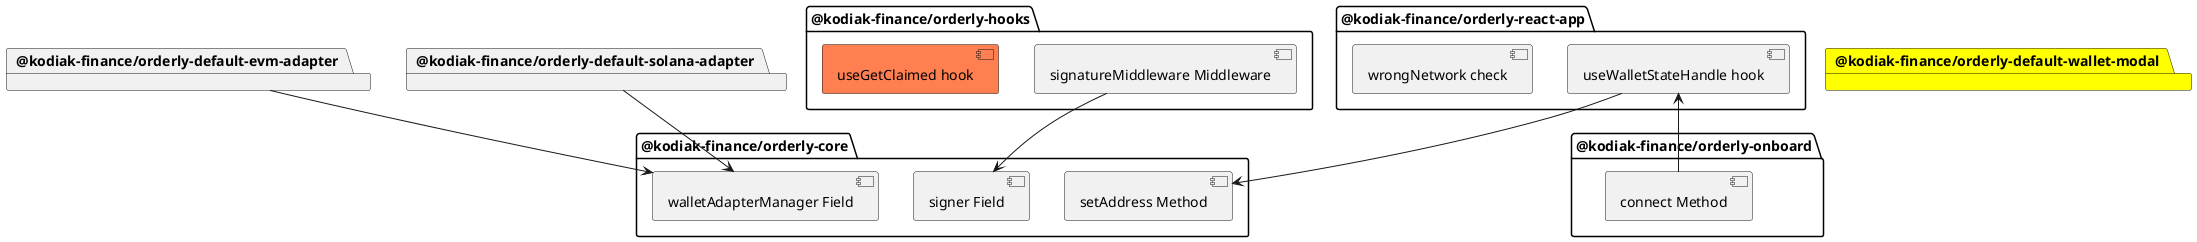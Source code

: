@startuml
'https://plantuml.com/component-diagram


package "@kodiak-finance/orderly-core" {
[setAddress Method]
[walletAdapterManager Field]
[signer Field]
}

package "@kodiak-finance/orderly-onboard"{
[connect Method]
}

package "@kodiak-finance/orderly-hooks"{
[signatureMiddleware Middleware]
[useGetClaimed hook] #Coral
}

package "@kodiak-finance/orderly-react-app"{
[useWalletStateHandle hook]
[wrongNetwork check]
}

package "@kodiak-finance/orderly-default-evm-adapter"{
}

package "@kodiak-finance/orderly-default-solana-adapter"{
}

package "@kodiak-finance/orderly-default-wallet-modal" #Yellow {


}



[useWalletStateHandle hook] --> [setAddress Method]
[useWalletStateHandle hook] <-- [connect Method]
[signatureMiddleware Middleware] --> [signer Field]
"@kodiak-finance/orderly-default-evm-adapter" --> [walletAdapterManager Field]
"@kodiak-finance/orderly-default-solana-adapter" --> [walletAdapterManager Field]

@enduml
